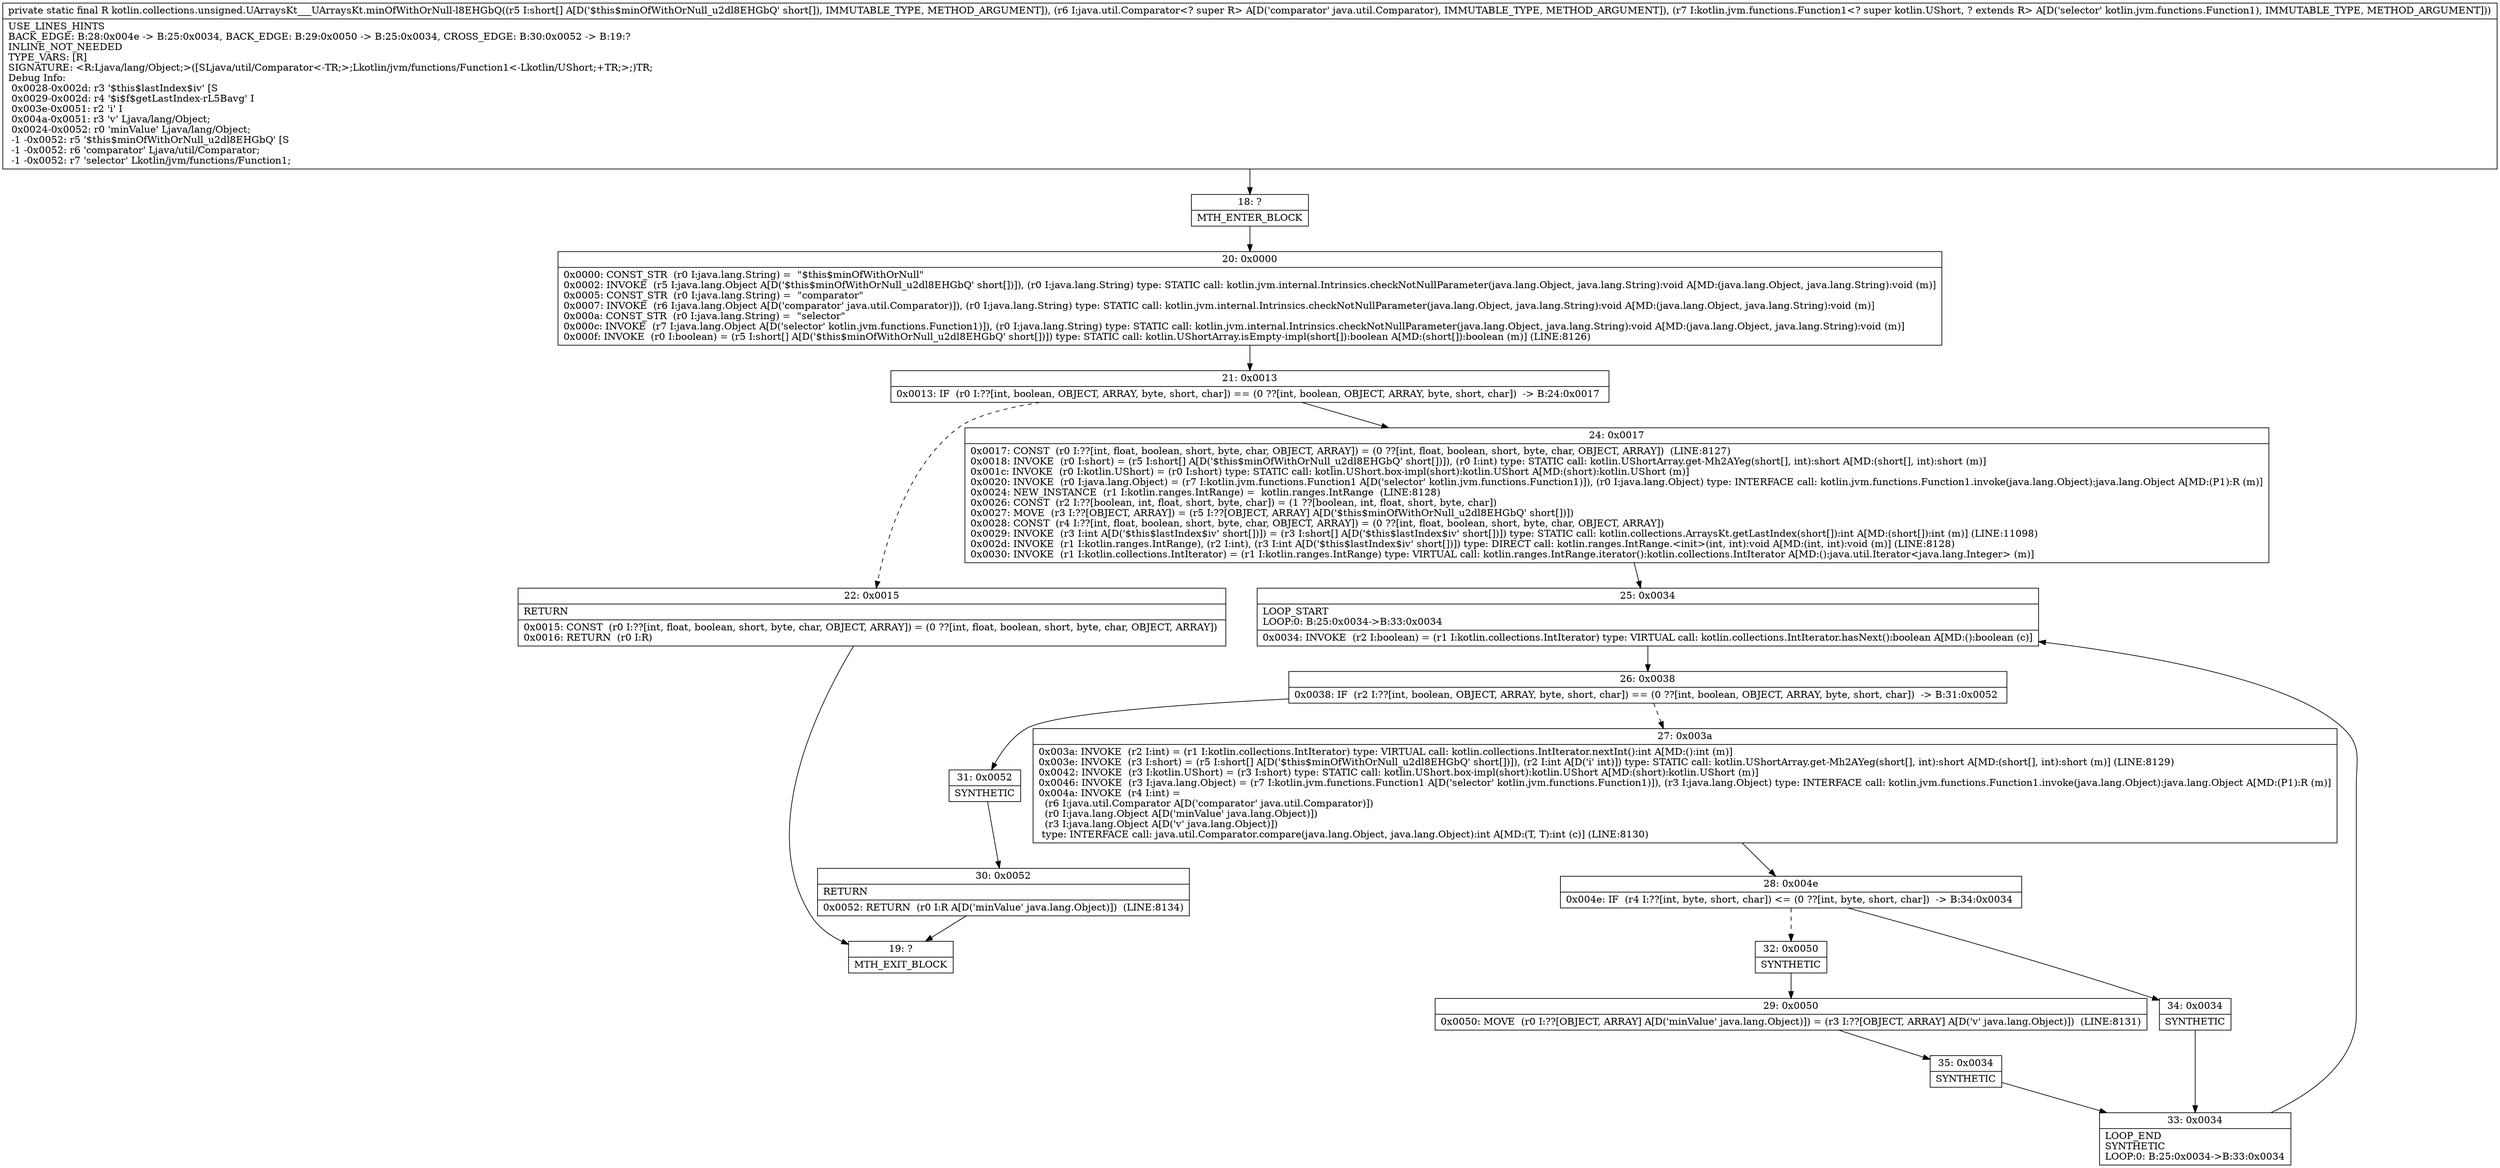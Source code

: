 digraph "CFG forkotlin.collections.unsigned.UArraysKt___UArraysKt.minOfWithOrNull\-l8EHGbQ([SLjava\/util\/Comparator;Lkotlin\/jvm\/functions\/Function1;)Ljava\/lang\/Object;" {
Node_18 [shape=record,label="{18\:\ ?|MTH_ENTER_BLOCK\l}"];
Node_20 [shape=record,label="{20\:\ 0x0000|0x0000: CONST_STR  (r0 I:java.lang.String) =  \"$this$minOfWithOrNull\" \l0x0002: INVOKE  (r5 I:java.lang.Object A[D('$this$minOfWithOrNull_u2dl8EHGbQ' short[])]), (r0 I:java.lang.String) type: STATIC call: kotlin.jvm.internal.Intrinsics.checkNotNullParameter(java.lang.Object, java.lang.String):void A[MD:(java.lang.Object, java.lang.String):void (m)]\l0x0005: CONST_STR  (r0 I:java.lang.String) =  \"comparator\" \l0x0007: INVOKE  (r6 I:java.lang.Object A[D('comparator' java.util.Comparator)]), (r0 I:java.lang.String) type: STATIC call: kotlin.jvm.internal.Intrinsics.checkNotNullParameter(java.lang.Object, java.lang.String):void A[MD:(java.lang.Object, java.lang.String):void (m)]\l0x000a: CONST_STR  (r0 I:java.lang.String) =  \"selector\" \l0x000c: INVOKE  (r7 I:java.lang.Object A[D('selector' kotlin.jvm.functions.Function1)]), (r0 I:java.lang.String) type: STATIC call: kotlin.jvm.internal.Intrinsics.checkNotNullParameter(java.lang.Object, java.lang.String):void A[MD:(java.lang.Object, java.lang.String):void (m)]\l0x000f: INVOKE  (r0 I:boolean) = (r5 I:short[] A[D('$this$minOfWithOrNull_u2dl8EHGbQ' short[])]) type: STATIC call: kotlin.UShortArray.isEmpty\-impl(short[]):boolean A[MD:(short[]):boolean (m)] (LINE:8126)\l}"];
Node_21 [shape=record,label="{21\:\ 0x0013|0x0013: IF  (r0 I:??[int, boolean, OBJECT, ARRAY, byte, short, char]) == (0 ??[int, boolean, OBJECT, ARRAY, byte, short, char])  \-\> B:24:0x0017 \l}"];
Node_22 [shape=record,label="{22\:\ 0x0015|RETURN\l|0x0015: CONST  (r0 I:??[int, float, boolean, short, byte, char, OBJECT, ARRAY]) = (0 ??[int, float, boolean, short, byte, char, OBJECT, ARRAY]) \l0x0016: RETURN  (r0 I:R) \l}"];
Node_19 [shape=record,label="{19\:\ ?|MTH_EXIT_BLOCK\l}"];
Node_24 [shape=record,label="{24\:\ 0x0017|0x0017: CONST  (r0 I:??[int, float, boolean, short, byte, char, OBJECT, ARRAY]) = (0 ??[int, float, boolean, short, byte, char, OBJECT, ARRAY])  (LINE:8127)\l0x0018: INVOKE  (r0 I:short) = (r5 I:short[] A[D('$this$minOfWithOrNull_u2dl8EHGbQ' short[])]), (r0 I:int) type: STATIC call: kotlin.UShortArray.get\-Mh2AYeg(short[], int):short A[MD:(short[], int):short (m)]\l0x001c: INVOKE  (r0 I:kotlin.UShort) = (r0 I:short) type: STATIC call: kotlin.UShort.box\-impl(short):kotlin.UShort A[MD:(short):kotlin.UShort (m)]\l0x0020: INVOKE  (r0 I:java.lang.Object) = (r7 I:kotlin.jvm.functions.Function1 A[D('selector' kotlin.jvm.functions.Function1)]), (r0 I:java.lang.Object) type: INTERFACE call: kotlin.jvm.functions.Function1.invoke(java.lang.Object):java.lang.Object A[MD:(P1):R (m)]\l0x0024: NEW_INSTANCE  (r1 I:kotlin.ranges.IntRange) =  kotlin.ranges.IntRange  (LINE:8128)\l0x0026: CONST  (r2 I:??[boolean, int, float, short, byte, char]) = (1 ??[boolean, int, float, short, byte, char]) \l0x0027: MOVE  (r3 I:??[OBJECT, ARRAY]) = (r5 I:??[OBJECT, ARRAY] A[D('$this$minOfWithOrNull_u2dl8EHGbQ' short[])]) \l0x0028: CONST  (r4 I:??[int, float, boolean, short, byte, char, OBJECT, ARRAY]) = (0 ??[int, float, boolean, short, byte, char, OBJECT, ARRAY]) \l0x0029: INVOKE  (r3 I:int A[D('$this$lastIndex$iv' short[])]) = (r3 I:short[] A[D('$this$lastIndex$iv' short[])]) type: STATIC call: kotlin.collections.ArraysKt.getLastIndex(short[]):int A[MD:(short[]):int (m)] (LINE:11098)\l0x002d: INVOKE  (r1 I:kotlin.ranges.IntRange), (r2 I:int), (r3 I:int A[D('$this$lastIndex$iv' short[])]) type: DIRECT call: kotlin.ranges.IntRange.\<init\>(int, int):void A[MD:(int, int):void (m)] (LINE:8128)\l0x0030: INVOKE  (r1 I:kotlin.collections.IntIterator) = (r1 I:kotlin.ranges.IntRange) type: VIRTUAL call: kotlin.ranges.IntRange.iterator():kotlin.collections.IntIterator A[MD:():java.util.Iterator\<java.lang.Integer\> (m)]\l}"];
Node_25 [shape=record,label="{25\:\ 0x0034|LOOP_START\lLOOP:0: B:25:0x0034\-\>B:33:0x0034\l|0x0034: INVOKE  (r2 I:boolean) = (r1 I:kotlin.collections.IntIterator) type: VIRTUAL call: kotlin.collections.IntIterator.hasNext():boolean A[MD:():boolean (c)]\l}"];
Node_26 [shape=record,label="{26\:\ 0x0038|0x0038: IF  (r2 I:??[int, boolean, OBJECT, ARRAY, byte, short, char]) == (0 ??[int, boolean, OBJECT, ARRAY, byte, short, char])  \-\> B:31:0x0052 \l}"];
Node_27 [shape=record,label="{27\:\ 0x003a|0x003a: INVOKE  (r2 I:int) = (r1 I:kotlin.collections.IntIterator) type: VIRTUAL call: kotlin.collections.IntIterator.nextInt():int A[MD:():int (m)]\l0x003e: INVOKE  (r3 I:short) = (r5 I:short[] A[D('$this$minOfWithOrNull_u2dl8EHGbQ' short[])]), (r2 I:int A[D('i' int)]) type: STATIC call: kotlin.UShortArray.get\-Mh2AYeg(short[], int):short A[MD:(short[], int):short (m)] (LINE:8129)\l0x0042: INVOKE  (r3 I:kotlin.UShort) = (r3 I:short) type: STATIC call: kotlin.UShort.box\-impl(short):kotlin.UShort A[MD:(short):kotlin.UShort (m)]\l0x0046: INVOKE  (r3 I:java.lang.Object) = (r7 I:kotlin.jvm.functions.Function1 A[D('selector' kotlin.jvm.functions.Function1)]), (r3 I:java.lang.Object) type: INTERFACE call: kotlin.jvm.functions.Function1.invoke(java.lang.Object):java.lang.Object A[MD:(P1):R (m)]\l0x004a: INVOKE  (r4 I:int) = \l  (r6 I:java.util.Comparator A[D('comparator' java.util.Comparator)])\l  (r0 I:java.lang.Object A[D('minValue' java.lang.Object)])\l  (r3 I:java.lang.Object A[D('v' java.lang.Object)])\l type: INTERFACE call: java.util.Comparator.compare(java.lang.Object, java.lang.Object):int A[MD:(T, T):int (c)] (LINE:8130)\l}"];
Node_28 [shape=record,label="{28\:\ 0x004e|0x004e: IF  (r4 I:??[int, byte, short, char]) \<= (0 ??[int, byte, short, char])  \-\> B:34:0x0034 \l}"];
Node_32 [shape=record,label="{32\:\ 0x0050|SYNTHETIC\l}"];
Node_29 [shape=record,label="{29\:\ 0x0050|0x0050: MOVE  (r0 I:??[OBJECT, ARRAY] A[D('minValue' java.lang.Object)]) = (r3 I:??[OBJECT, ARRAY] A[D('v' java.lang.Object)])  (LINE:8131)\l}"];
Node_35 [shape=record,label="{35\:\ 0x0034|SYNTHETIC\l}"];
Node_33 [shape=record,label="{33\:\ 0x0034|LOOP_END\lSYNTHETIC\lLOOP:0: B:25:0x0034\-\>B:33:0x0034\l}"];
Node_34 [shape=record,label="{34\:\ 0x0034|SYNTHETIC\l}"];
Node_31 [shape=record,label="{31\:\ 0x0052|SYNTHETIC\l}"];
Node_30 [shape=record,label="{30\:\ 0x0052|RETURN\l|0x0052: RETURN  (r0 I:R A[D('minValue' java.lang.Object)])  (LINE:8134)\l}"];
MethodNode[shape=record,label="{private static final R kotlin.collections.unsigned.UArraysKt___UArraysKt.minOfWithOrNull\-l8EHGbQ((r5 I:short[] A[D('$this$minOfWithOrNull_u2dl8EHGbQ' short[]), IMMUTABLE_TYPE, METHOD_ARGUMENT]), (r6 I:java.util.Comparator\<? super R\> A[D('comparator' java.util.Comparator), IMMUTABLE_TYPE, METHOD_ARGUMENT]), (r7 I:kotlin.jvm.functions.Function1\<? super kotlin.UShort, ? extends R\> A[D('selector' kotlin.jvm.functions.Function1), IMMUTABLE_TYPE, METHOD_ARGUMENT]))  | USE_LINES_HINTS\lBACK_EDGE: B:28:0x004e \-\> B:25:0x0034, BACK_EDGE: B:29:0x0050 \-\> B:25:0x0034, CROSS_EDGE: B:30:0x0052 \-\> B:19:?\lINLINE_NOT_NEEDED\lTYPE_VARS: [R]\lSIGNATURE: \<R:Ljava\/lang\/Object;\>([SLjava\/util\/Comparator\<\-TR;\>;Lkotlin\/jvm\/functions\/Function1\<\-Lkotlin\/UShort;+TR;\>;)TR;\lDebug Info:\l  0x0028\-0x002d: r3 '$this$lastIndex$iv' [S\l  0x0029\-0x002d: r4 '$i$f$getLastIndex\-rL5Bavg' I\l  0x003e\-0x0051: r2 'i' I\l  0x004a\-0x0051: r3 'v' Ljava\/lang\/Object;\l  0x0024\-0x0052: r0 'minValue' Ljava\/lang\/Object;\l  \-1 \-0x0052: r5 '$this$minOfWithOrNull_u2dl8EHGbQ' [S\l  \-1 \-0x0052: r6 'comparator' Ljava\/util\/Comparator;\l  \-1 \-0x0052: r7 'selector' Lkotlin\/jvm\/functions\/Function1;\l}"];
MethodNode -> Node_18;Node_18 -> Node_20;
Node_20 -> Node_21;
Node_21 -> Node_22[style=dashed];
Node_21 -> Node_24;
Node_22 -> Node_19;
Node_24 -> Node_25;
Node_25 -> Node_26;
Node_26 -> Node_27[style=dashed];
Node_26 -> Node_31;
Node_27 -> Node_28;
Node_28 -> Node_32[style=dashed];
Node_28 -> Node_34;
Node_32 -> Node_29;
Node_29 -> Node_35;
Node_35 -> Node_33;
Node_33 -> Node_25;
Node_34 -> Node_33;
Node_31 -> Node_30;
Node_30 -> Node_19;
}


